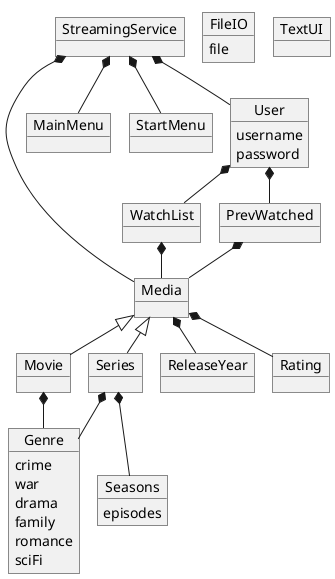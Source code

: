 @startuml
!pragma layout smetana
'https://plantuml.com/sequence-diagram

object StreamingService

object Media

object MainMenu
object StartMenu
object Movie
object Series
object Genre
Genre : crime
Genre : war
Genre : drama
Genre : family
Genre : romance
Genre : sciFi
object Seasons
Seasons : episodes
object ReleaseYear
object Rating
object User
User : username
User : password
object WatchList
object PrevWatched





object FileIO
FileIO : file
object TextUI




StreamingService *-- Media
StreamingService *-- MainMenu
StreamingService *-- StartMenu
StreamingService *-- User
Media <|-- Movie
Media <|-- Series
Movie *-- Genre
Series *-- Genre
Series *-- Seasons
Media *-- Rating
Media *-- ReleaseYear
User *-- PrevWatched
User *-- WatchList
WatchList *-- Media
PrevWatched *-- Media




@enduml